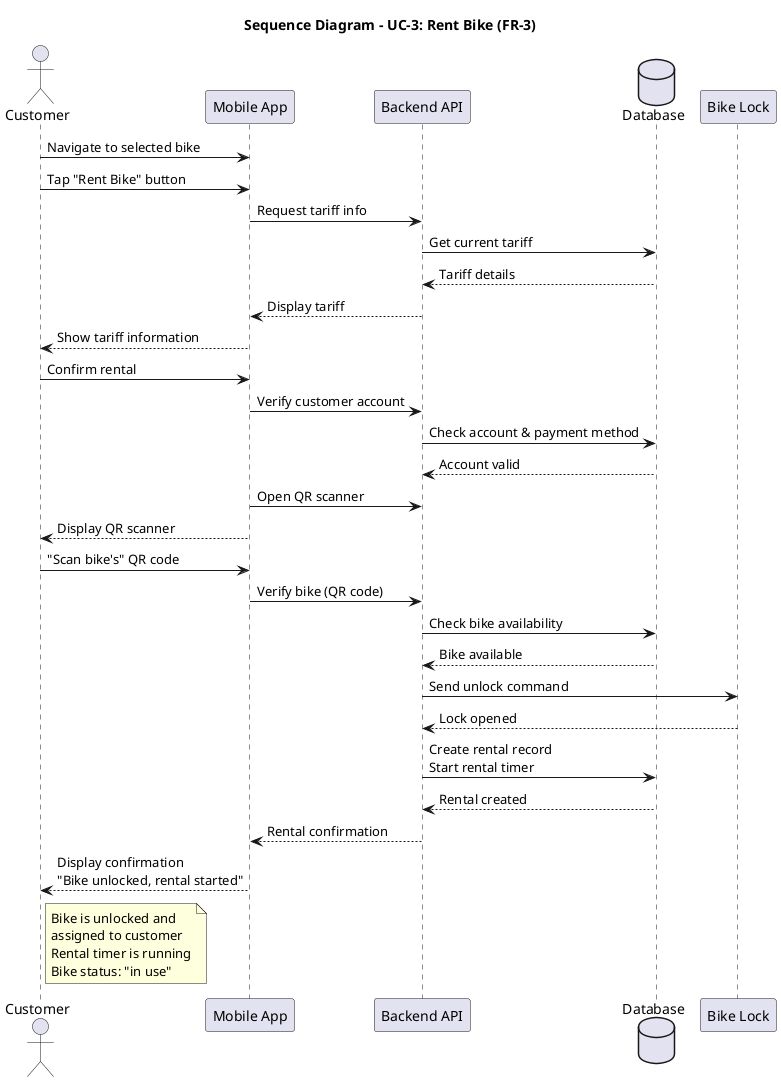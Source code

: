 @startuml Sequence_Diagram_Rent_Bike

title Sequence Diagram - UC-3: Rent Bike (FR-3)

actor Customer
participant "Mobile App" as App
participant "Backend API" as Backend
database Database
participant "Bike Lock" as Lock

Customer -> App: Navigate to selected bike
Customer -> App: Tap "Rent Bike" button

App -> Backend: Request tariff info
Backend -> Database: Get current tariff
Database --> Backend: Tariff details
Backend --> App: Display tariff
App --> Customer: Show tariff information

Customer -> App: Confirm rental

App -> Backend: Verify customer account
Backend -> Database: Check account & payment method
Database --> Backend: Account valid

App -> Backend: Open QR scanner
App --> Customer: Display QR scanner

Customer -> App: "Scan bike's" QR code
App -> Backend: Verify bike (QR code)

Backend -> Database: Check bike availability
Database --> Backend: Bike available

Backend -> Lock: Send unlock command
Lock --> Backend: Lock opened

Backend -> Database: Create rental record\nStart rental timer
Database --> Backend: Rental created

Backend --> App: Rental confirmation
App --> Customer: Display confirmation\n"Bike unlocked, rental started"

note right of Customer
  Bike is unlocked and
  assigned to customer
  Rental timer is running
  Bike status: "in use"
end note

@enduml
